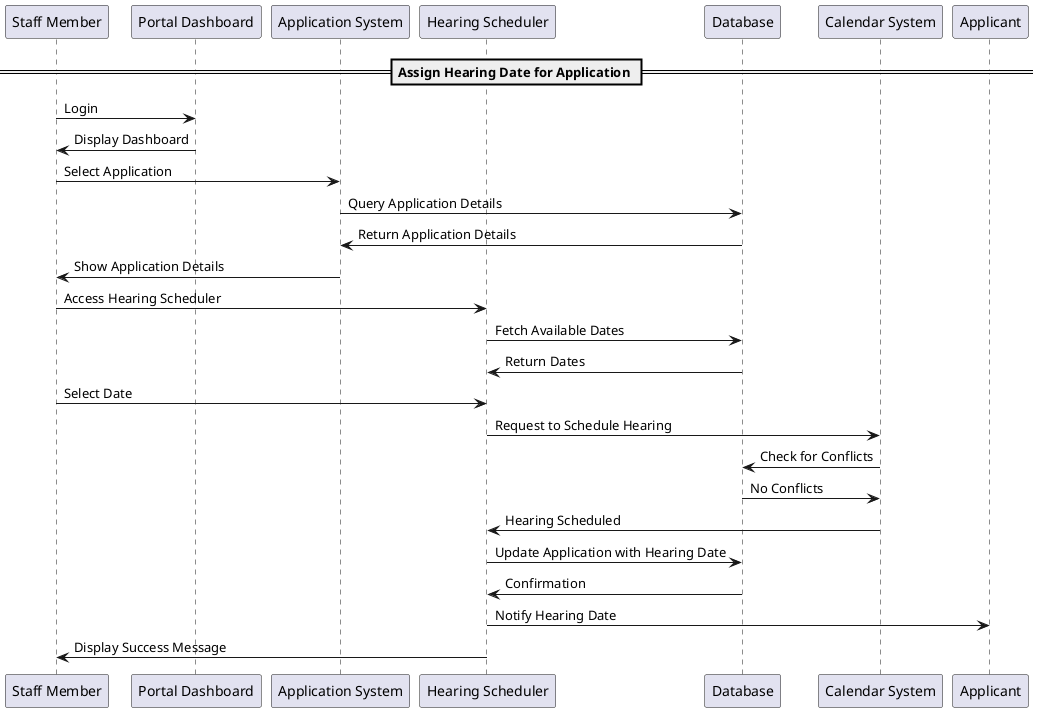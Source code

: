 @startuml
participant "Staff Member" as staff
participant "Portal Dashboard" as dashboard
participant "Application System" as appSystem
participant "Hearing Scheduler" as scheduler
participant "Database" as db
participant "Calendar System" as calendar
participant "Applicant" as applicant

== Assign Hearing Date for Application ==

staff -> dashboard: Login
dashboard -> staff: Display Dashboard

staff -> appSystem: Select Application
appSystem -> db: Query Application Details
db -> appSystem: Return Application Details
appSystem -> staff: Show Application Details

staff -> scheduler: Access Hearing Scheduler
scheduler -> db: Fetch Available Dates
db -> scheduler: Return Dates

staff -> scheduler: Select Date
scheduler -> calendar: Request to Schedule Hearing
calendar -> db: Check for Conflicts
db -> calendar: No Conflicts
calendar -> scheduler: Hearing Scheduled

scheduler -> db: Update Application with Hearing Date
db -> scheduler: Confirmation

scheduler -> applicant: Notify Hearing Date
scheduler -> staff: Display Success Message

@enduml